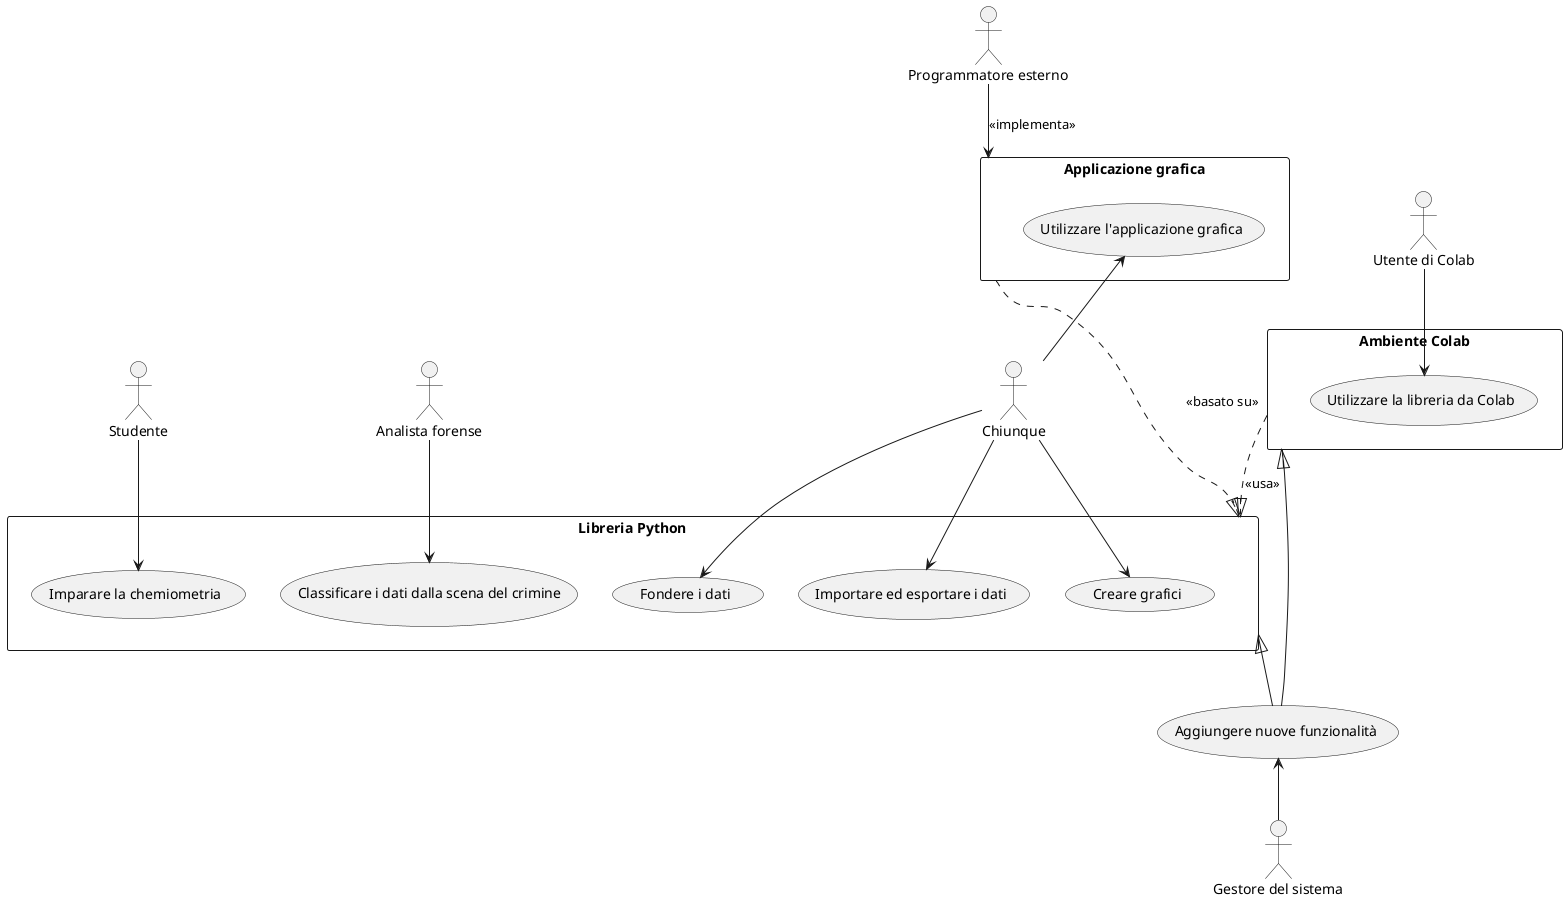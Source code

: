 @startuml
rectangle "Libreria Python" {
	(Imparare la chemiometria)
	(Classificare i dati dalla scena del crimine)
	(Fondere i dati)
	(Importare ed esportare i dati)
	(Creare grafici)
}

rectangle "Ambiente Colab" {
	(Utilizzare la libreria da Colab)
}

rectangle "Applicazione grafica" {
	(Utilizzare l'applicazione grafica)
}

(Aggiungere nuove funzionalità)

"Studente" --> (Imparare la chemiometria)
"Analista forense" --> (Classificare i dati dalla scena del crimine)
"Chiunque" --> (Fondere i dati)
"Chiunque" --> (Importare ed esportare i dati)
"Chiunque" --> (Creare grafici)
"Chiunque" -up-> (Utilizzare l'applicazione grafica)
"Utente di Colab" --> (Utilizzare la libreria da Colab)
"Gestore del sistema" -up-> (Aggiungere nuove funzionalità)
"Programmatore esterno" -down-> (Applicazione grafica) : <<implementa>>

"Ambiente Colab" ..|> "Libreria Python" : <<usa>>
"Applicazione grafica" ..|> "Libreria Python" : <<basato su>>

(Aggiungere nuove funzionalità) -up-|> "Ambiente Colab"
(Aggiungere nuove funzionalità) -up-|> "Libreria Python"
@enduml